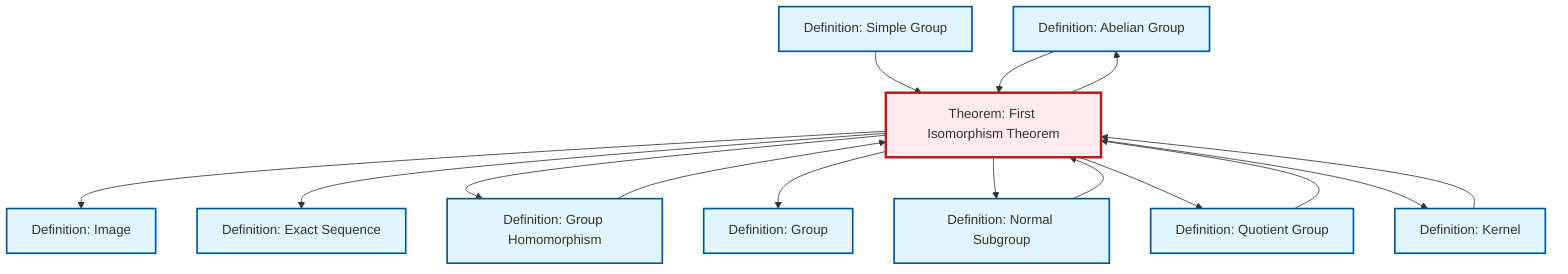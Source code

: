 graph TD
    classDef definition fill:#e1f5fe,stroke:#01579b,stroke-width:2px
    classDef theorem fill:#f3e5f5,stroke:#4a148c,stroke-width:2px
    classDef axiom fill:#fff3e0,stroke:#e65100,stroke-width:2px
    classDef example fill:#e8f5e9,stroke:#1b5e20,stroke-width:2px
    classDef current fill:#ffebee,stroke:#b71c1c,stroke-width:3px
    def-exact-sequence["Definition: Exact Sequence"]:::definition
    def-abelian-group["Definition: Abelian Group"]:::definition
    thm-first-isomorphism["Theorem: First Isomorphism Theorem"]:::theorem
    def-group["Definition: Group"]:::definition
    def-normal-subgroup["Definition: Normal Subgroup"]:::definition
    def-quotient-group["Definition: Quotient Group"]:::definition
    def-simple-group["Definition: Simple Group"]:::definition
    def-homomorphism["Definition: Group Homomorphism"]:::definition
    def-kernel["Definition: Kernel"]:::definition
    def-image["Definition: Image"]:::definition
    thm-first-isomorphism --> def-image
    thm-first-isomorphism --> def-exact-sequence
    thm-first-isomorphism --> def-homomorphism
    def-homomorphism --> thm-first-isomorphism
    def-simple-group --> thm-first-isomorphism
    def-quotient-group --> thm-first-isomorphism
    def-normal-subgroup --> thm-first-isomorphism
    thm-first-isomorphism --> def-group
    thm-first-isomorphism --> def-abelian-group
    thm-first-isomorphism --> def-normal-subgroup
    def-abelian-group --> thm-first-isomorphism
    def-kernel --> thm-first-isomorphism
    thm-first-isomorphism --> def-quotient-group
    thm-first-isomorphism --> def-kernel
    class thm-first-isomorphism current